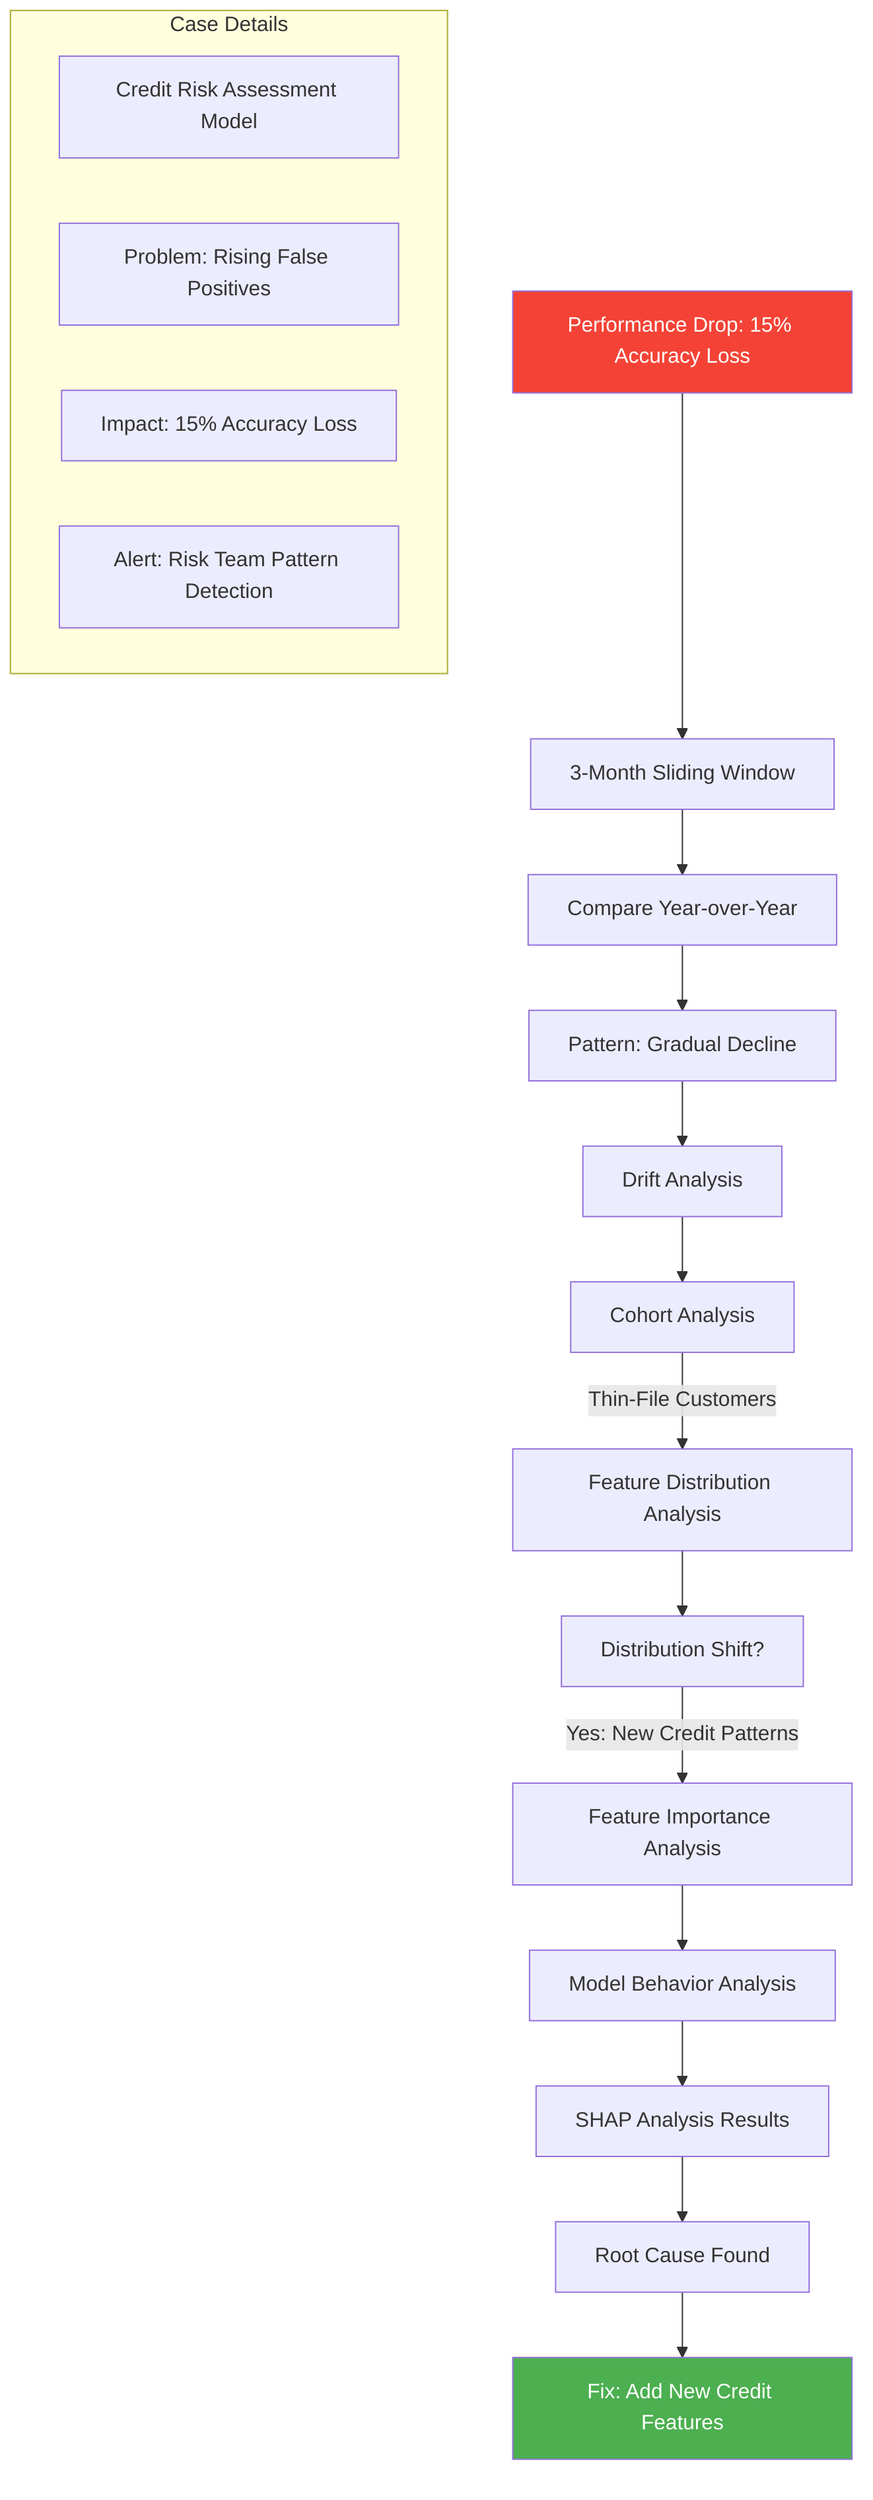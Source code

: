 %% Use Case: Credit Risk Assessment Model
%% Problem: Increasing false positives in risk assessment
%% Impact: 15% accuracy degradation over 3 months
%% Initial Alert: Risk team noticed pattern in specific segments
%% Resolution: Model update with new credit features

graph TD
    subgraph Case Details
        H1[Credit Risk Assessment Model]
        H2[Problem: Rising False Positives]
        H3[Impact: 15% Accuracy Loss]
        H4[Alert: Risk Team Pattern Detection]
    end

    A[Performance Drop: 15% Accuracy Loss] --> B[Define Impact Window]
    B[3-Month Sliding Window] --> C[Compare Year-over-Year]

    C --> D[Pattern: Gradual Decline]
    D --> F[Drift Analysis]

    F --> G[Cohort Analysis]

    G -->|Thin-File Customers| H[Feature Distribution Analysis]

    H --> J[Distribution Shift?]
    J -->|Yes: New Credit Patterns| K[Feature Importance Analysis]

    K --> O[Model Behavior Analysis]

    O --> P[SHAP Analysis Results]

    P --> Q[Root Cause Found]
    Q --> R[Fix: Add New Credit Features]

    style A fill:#f44336,color:#fff
    style R fill:#4caf50,color:#fff
